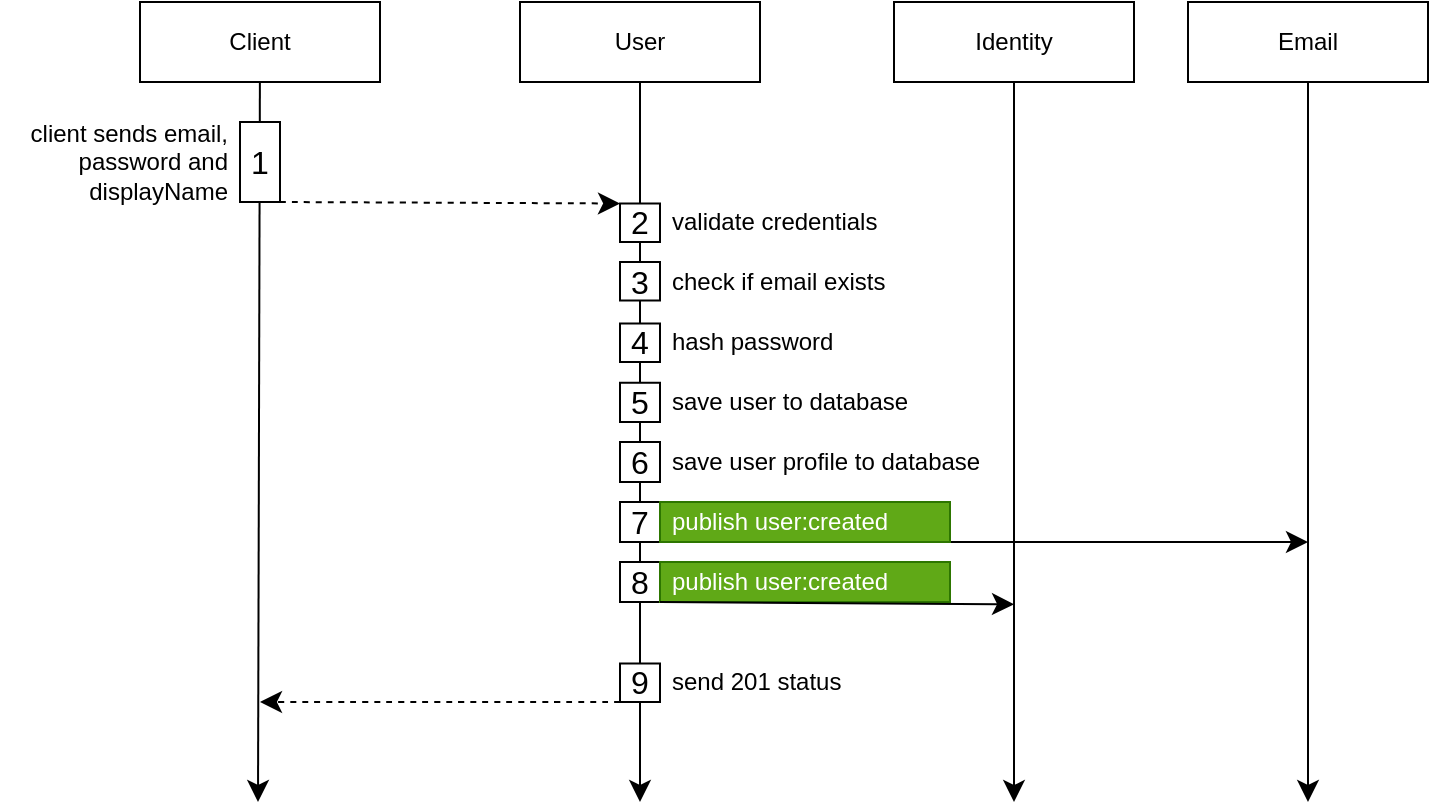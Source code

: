 <mxfile version="22.1.18" type="device" pages="4">
  <diagram name="✅ /register" id="n4RXiYb7iekZJmX982mG">
    <mxGraphModel dx="600" dy="3594" grid="1" gridSize="10" guides="1" tooltips="1" connect="1" arrows="1" fold="1" page="0" pageScale="1" pageWidth="827" pageHeight="1169" background="none" math="0" shadow="0">
      <root>
        <mxCell id="DcINIHE9Md0JuFdxifOZ-0" />
        <mxCell id="DcINIHE9Md0JuFdxifOZ-1" parent="DcINIHE9Md0JuFdxifOZ-0" />
        <mxCell id="QFU8cy6q5ti2VS8Cwsc9-1" style="edgeStyle=none;curved=1;rounded=0;orthogonalLoop=1;jettySize=auto;html=1;fontSize=12;startSize=8;endSize=8;fontFamily=Helvetica;" parent="DcINIHE9Md0JuFdxifOZ-1" source="QFU8cy6q5ti2VS8Cwsc9-0" edge="1">
          <mxGeometry relative="1" as="geometry">
            <mxPoint x="169" y="-2520" as="targetPoint" />
          </mxGeometry>
        </mxCell>
        <mxCell id="QFU8cy6q5ti2VS8Cwsc9-0" value="Client" style="rounded=0;whiteSpace=wrap;html=1;fontFamily=Helvetica;" parent="DcINIHE9Md0JuFdxifOZ-1" vertex="1">
          <mxGeometry x="110" y="-2920" width="120" height="40" as="geometry" />
        </mxCell>
        <mxCell id="QFU8cy6q5ti2VS8Cwsc9-4" style="edgeStyle=none;curved=1;rounded=0;orthogonalLoop=1;jettySize=auto;html=1;fontSize=12;startSize=8;endSize=8;fontFamily=Helvetica;" parent="DcINIHE9Md0JuFdxifOZ-1" source="QFU8cy6q5ti2VS8Cwsc9-2" edge="1">
          <mxGeometry relative="1" as="geometry">
            <mxPoint x="360" y="-2520" as="targetPoint" />
          </mxGeometry>
        </mxCell>
        <mxCell id="QFU8cy6q5ti2VS8Cwsc9-2" value="User" style="rounded=0;whiteSpace=wrap;html=1;fontFamily=Helvetica;" parent="DcINIHE9Md0JuFdxifOZ-1" vertex="1">
          <mxGeometry x="300" y="-2920" width="120" height="40" as="geometry" />
        </mxCell>
        <mxCell id="QFU8cy6q5ti2VS8Cwsc9-5" style="edgeStyle=none;curved=1;rounded=0;orthogonalLoop=1;jettySize=auto;html=1;fontSize=12;startSize=8;endSize=8;fontFamily=Helvetica;" parent="DcINIHE9Md0JuFdxifOZ-1" source="QFU8cy6q5ti2VS8Cwsc9-3" edge="1">
          <mxGeometry relative="1" as="geometry">
            <mxPoint x="547" y="-2520" as="targetPoint" />
          </mxGeometry>
        </mxCell>
        <mxCell id="QFU8cy6q5ti2VS8Cwsc9-3" value="Identity" style="rounded=0;whiteSpace=wrap;html=1;fontFamily=Helvetica;" parent="DcINIHE9Md0JuFdxifOZ-1" vertex="1">
          <mxGeometry x="487" y="-2920" width="120" height="40" as="geometry" />
        </mxCell>
        <mxCell id="gwxwzvbnGM9TcDCXfKu9-2" value="validate credentials" style="text;html=1;strokeColor=none;fillColor=none;align=left;verticalAlign=middle;whiteSpace=wrap;rounded=0;fontSize=12;fontFamily=Helvetica;spacingLeft=4;" parent="DcINIHE9Md0JuFdxifOZ-1" vertex="1">
          <mxGeometry x="370" y="-2819.62" width="145" height="20" as="geometry" />
        </mxCell>
        <mxCell id="-JjzeGY5DmQqjHO0HbsP-1" style="edgeStyle=none;curved=1;rounded=0;orthogonalLoop=1;jettySize=auto;html=1;entryX=0;entryY=0.5;entryDx=0;entryDy=0;fontSize=12;startSize=8;endSize=8;fontFamily=Helvetica;" parent="DcINIHE9Md0JuFdxifOZ-1" edge="1">
          <mxGeometry relative="1" as="geometry">
            <mxPoint x="357.0" y="-2599.25" as="sourcePoint" />
            <mxPoint x="357.0" y="-2599.25" as="targetPoint" />
          </mxGeometry>
        </mxCell>
        <mxCell id="aDpPlxbRU-LtX5YqkH5g-9" style="edgeStyle=none;curved=1;rounded=0;orthogonalLoop=1;jettySize=auto;html=1;entryX=0;entryY=0;entryDx=0;entryDy=0;fontSize=12;startSize=8;endSize=8;exitX=1;exitY=1;exitDx=0;exitDy=0;dashed=1;fontFamily=Helvetica;" parent="DcINIHE9Md0JuFdxifOZ-1" source="aDpPlxbRU-LtX5YqkH5g-2" target="aDpPlxbRU-LtX5YqkH5g-4" edge="1">
          <mxGeometry relative="1" as="geometry" />
        </mxCell>
        <mxCell id="aDpPlxbRU-LtX5YqkH5g-4" value="2" style="rounded=0;whiteSpace=wrap;html=1;fontSize=16;fontFamily=Helvetica;" parent="DcINIHE9Md0JuFdxifOZ-1" vertex="1">
          <mxGeometry x="350" y="-2819.25" width="20" height="19.25" as="geometry" />
        </mxCell>
        <mxCell id="aDpPlxbRU-LtX5YqkH5g-39" style="edgeStyle=none;curved=1;rounded=0;orthogonalLoop=1;jettySize=auto;html=1;fontSize=12;startSize=8;endSize=8;exitX=0;exitY=1;exitDx=0;exitDy=0;dashed=1;fontFamily=Helvetica;" parent="DcINIHE9Md0JuFdxifOZ-1" source="aDpPlxbRU-LtX5YqkH5g-35" edge="1">
          <mxGeometry relative="1" as="geometry">
            <mxPoint x="170" y="-2570" as="targetPoint" />
            <mxPoint x="367" y="-2569.25" as="sourcePoint" />
          </mxGeometry>
        </mxCell>
        <mxCell id="aDpPlxbRU-LtX5YqkH5g-35" value="9" style="rounded=0;whiteSpace=wrap;html=1;fontSize=16;fontFamily=Helvetica;" parent="DcINIHE9Md0JuFdxifOZ-1" vertex="1">
          <mxGeometry x="350" y="-2589.25" width="20" height="19.25" as="geometry" />
        </mxCell>
        <mxCell id="aDpPlxbRU-LtX5YqkH5g-36" value="send 201 status" style="text;html=1;strokeColor=none;fillColor=none;align=left;verticalAlign=middle;whiteSpace=wrap;rounded=0;fontSize=12;fontFamily=Helvetica;spacingLeft=4;" parent="DcINIHE9Md0JuFdxifOZ-1" vertex="1">
          <mxGeometry x="370" y="-2590" width="152" height="20" as="geometry" />
        </mxCell>
        <mxCell id="aDpPlxbRU-LtX5YqkH5g-20" value="4" style="rounded=0;whiteSpace=wrap;html=1;fontSize=16;fontFamily=Helvetica;" parent="DcINIHE9Md0JuFdxifOZ-1" vertex="1">
          <mxGeometry x="350" y="-2759.25" width="20" height="19.25" as="geometry" />
        </mxCell>
        <mxCell id="aDpPlxbRU-LtX5YqkH5g-21" value="hash password" style="text;html=1;strokeColor=none;fillColor=none;align=left;verticalAlign=middle;whiteSpace=wrap;rounded=0;fontSize=12;fontFamily=Helvetica;spacingLeft=4;" parent="DcINIHE9Md0JuFdxifOZ-1" vertex="1">
          <mxGeometry x="370" y="-2759.62" width="145" height="20" as="geometry" />
        </mxCell>
        <mxCell id="Fc94_zL-ht2QpQ9U8r5v-6" style="edgeStyle=none;curved=1;rounded=0;orthogonalLoop=1;jettySize=auto;html=1;exitX=1;exitY=1;exitDx=0;exitDy=0;fontSize=12;startSize=8;endSize=8;entryX=0;entryY=0;entryDx=0;entryDy=0;" parent="DcINIHE9Md0JuFdxifOZ-1" source="aDpPlxbRU-LtX5YqkH5g-12" edge="1">
          <mxGeometry relative="1" as="geometry">
            <mxPoint x="694" y="-2650" as="targetPoint" />
            <mxPoint x="392" y="-2650" as="sourcePoint" />
          </mxGeometry>
        </mxCell>
        <mxCell id="aDpPlxbRU-LtX5YqkH5g-12" value="7" style="rounded=0;whiteSpace=wrap;html=1;fontSize=16;fontFamily=Helvetica;" parent="DcINIHE9Md0JuFdxifOZ-1" vertex="1">
          <mxGeometry x="350" y="-2670" width="20" height="20" as="geometry" />
        </mxCell>
        <mxCell id="aDpPlxbRU-LtX5YqkH5g-13" value="publish user:created&amp;nbsp;" style="text;html=1;strokeColor=#2D7600;fillColor=#60a917;align=left;verticalAlign=middle;whiteSpace=wrap;rounded=0;fontSize=12;fontFamily=Helvetica;spacingLeft=4;fontColor=#ffffff;" parent="DcINIHE9Md0JuFdxifOZ-1" vertex="1">
          <mxGeometry x="370" y="-2670" width="145" height="20" as="geometry" />
        </mxCell>
        <mxCell id="Fc94_zL-ht2QpQ9U8r5v-1" value="8" style="rounded=0;whiteSpace=wrap;html=1;fontSize=16;fontFamily=Helvetica;container=0;" parent="DcINIHE9Md0JuFdxifOZ-1" vertex="1">
          <mxGeometry x="350" y="-2640" width="20" height="20" as="geometry" />
        </mxCell>
        <mxCell id="Fc94_zL-ht2QpQ9U8r5v-2" value="publish user:created&amp;nbsp;" style="text;html=1;strokeColor=#2D7600;fillColor=#60a917;align=left;verticalAlign=middle;whiteSpace=wrap;rounded=0;fontSize=12;fontFamily=Helvetica;container=0;spacingLeft=4;fontColor=#ffffff;" parent="DcINIHE9Md0JuFdxifOZ-1" vertex="1">
          <mxGeometry x="370" y="-2640" width="145" height="20" as="geometry" />
        </mxCell>
        <mxCell id="aDpPlxbRU-LtX5YqkH5g-29" style="edgeStyle=none;curved=1;rounded=0;orthogonalLoop=1;jettySize=auto;html=1;exitX=1;exitY=1;exitDx=0;exitDy=0;entryX=0;entryY=0;entryDx=0;entryDy=0;fontSize=12;startSize=8;endSize=8;fontFamily=Helvetica;" parent="DcINIHE9Md0JuFdxifOZ-1" source="Fc94_zL-ht2QpQ9U8r5v-1" edge="1">
          <mxGeometry relative="1" as="geometry">
            <mxPoint x="392" y="-2620" as="sourcePoint" />
            <mxPoint x="547" y="-2618.88" as="targetPoint" />
          </mxGeometry>
        </mxCell>
        <mxCell id="Fc94_zL-ht2QpQ9U8r5v-5" style="edgeStyle=none;curved=1;rounded=0;orthogonalLoop=1;jettySize=auto;html=1;fontSize=12;startSize=8;endSize=8;" parent="DcINIHE9Md0JuFdxifOZ-1" source="Fc94_zL-ht2QpQ9U8r5v-4" edge="1">
          <mxGeometry relative="1" as="geometry">
            <mxPoint x="694" y="-2520" as="targetPoint" />
          </mxGeometry>
        </mxCell>
        <mxCell id="Fc94_zL-ht2QpQ9U8r5v-4" value="Email" style="rounded=0;whiteSpace=wrap;html=1;fontFamily=Helvetica;" parent="DcINIHE9Md0JuFdxifOZ-1" vertex="1">
          <mxGeometry x="634" y="-2920" width="120" height="40" as="geometry" />
        </mxCell>
        <mxCell id="aDpPlxbRU-LtX5YqkH5g-23" value="5" style="rounded=0;whiteSpace=wrap;html=1;fontSize=16;fontFamily=Helvetica;" parent="DcINIHE9Md0JuFdxifOZ-1" vertex="1">
          <mxGeometry x="350" y="-2729.62" width="20" height="19.62" as="geometry" />
        </mxCell>
        <mxCell id="aDpPlxbRU-LtX5YqkH5g-24" value="save user to database" style="text;html=1;strokeColor=none;fillColor=none;align=left;verticalAlign=middle;whiteSpace=wrap;rounded=0;fontSize=12;fontFamily=Helvetica;spacingLeft=4;" parent="DcINIHE9Md0JuFdxifOZ-1" vertex="1">
          <mxGeometry x="370" y="-2729.81" width="145" height="20" as="geometry" />
        </mxCell>
        <mxCell id="ynQLacg2qUebnxrFnXKf-1" value="6" style="rounded=0;whiteSpace=wrap;html=1;fontSize=16;fontFamily=Helvetica;" parent="DcINIHE9Md0JuFdxifOZ-1" vertex="1">
          <mxGeometry x="350" y="-2700" width="20" height="20" as="geometry" />
        </mxCell>
        <mxCell id="ynQLacg2qUebnxrFnXKf-2" value="save user profile to database" style="text;html=1;fillColor=none;align=left;verticalAlign=middle;whiteSpace=wrap;rounded=0;fontSize=12;fontFamily=Helvetica;spacingLeft=4;" parent="DcINIHE9Md0JuFdxifOZ-1" vertex="1">
          <mxGeometry x="370" y="-2700" width="165" height="20" as="geometry" />
        </mxCell>
        <mxCell id="ynQLacg2qUebnxrFnXKf-3" style="edgeStyle=none;curved=1;rounded=0;orthogonalLoop=1;jettySize=auto;html=1;exitX=1;exitY=0.75;exitDx=0;exitDy=0;fontSize=12;startSize=8;endSize=8;" parent="DcINIHE9Md0JuFdxifOZ-1" source="ynQLacg2qUebnxrFnXKf-1" target="ynQLacg2qUebnxrFnXKf-1" edge="1">
          <mxGeometry relative="1" as="geometry" />
        </mxCell>
        <mxCell id="aDpPlxbRU-LtX5YqkH5g-15" value="3" style="rounded=0;whiteSpace=wrap;html=1;fontSize=16;fontFamily=Helvetica;" parent="DcINIHE9Md0JuFdxifOZ-1" vertex="1">
          <mxGeometry x="350" y="-2790" width="20" height="19.25" as="geometry" />
        </mxCell>
        <mxCell id="aDpPlxbRU-LtX5YqkH5g-17" value="check if email exists" style="text;html=1;strokeColor=none;fillColor=none;align=left;verticalAlign=middle;whiteSpace=wrap;rounded=0;fontSize=12;fontFamily=Helvetica;spacingLeft=4;" parent="DcINIHE9Md0JuFdxifOZ-1" vertex="1">
          <mxGeometry x="370" y="-2790.38" width="145" height="20" as="geometry" />
        </mxCell>
        <mxCell id="Rpn8YX2OmCidEw6mDE1J-1" style="edgeStyle=none;curved=1;rounded=0;orthogonalLoop=1;jettySize=auto;html=1;exitX=1;exitY=0.5;exitDx=0;exitDy=0;fontSize=12;startSize=8;endSize=8;" parent="DcINIHE9Md0JuFdxifOZ-1" source="aDpPlxbRU-LtX5YqkH5g-4" target="aDpPlxbRU-LtX5YqkH5g-4" edge="1">
          <mxGeometry relative="1" as="geometry" />
        </mxCell>
        <mxCell id="1SiXSLJkxfQEVCnoLtcS-28" value="client sends email, password and&lt;br style=&quot;border-color: var(--border-color);&quot;&gt;&lt;span style=&quot;&quot;&gt;displayName&lt;/span&gt;" style="text;html=1;align=right;verticalAlign=middle;whiteSpace=wrap;rounded=0;fontSize=12;fontFamily=Helvetica;spacingRight=4;labelBackgroundColor=none;" parent="DcINIHE9Md0JuFdxifOZ-1" vertex="1">
          <mxGeometry x="40" y="-2860" width="120" height="40" as="geometry" />
        </mxCell>
        <mxCell id="aDpPlxbRU-LtX5YqkH5g-2" value="1" style="rounded=0;whiteSpace=wrap;html=1;fontSize=16;fontFamily=Helvetica;" parent="DcINIHE9Md0JuFdxifOZ-1" vertex="1">
          <mxGeometry x="160" y="-2860" width="20" height="40" as="geometry" />
        </mxCell>
      </root>
    </mxGraphModel>
  </diagram>
  <diagram id="qkOOW3p0oujMwDbJF43H" name="✅ /me">
    <mxGraphModel dx="780" dy="1712" grid="1" gridSize="10" guides="1" tooltips="1" connect="1" arrows="1" fold="1" page="0" pageScale="1" pageWidth="827" pageHeight="1169" math="0" shadow="0">
      <root>
        <mxCell id="0" />
        <mxCell id="1" parent="0" />
        <mxCell id="zeNma_by0tcVsznyShqb-4" style="edgeStyle=none;curved=1;rounded=0;orthogonalLoop=1;jettySize=auto;html=1;fontSize=12;startSize=8;endSize=8;fontFamily=Helvetica;" parent="1" source="zeNma_by0tcVsznyShqb-1" edge="1">
          <mxGeometry relative="1" as="geometry">
            <mxPoint x="180" y="-920" as="targetPoint" />
          </mxGeometry>
        </mxCell>
        <mxCell id="zeNma_by0tcVsznyShqb-1" value="Client" style="rounded=0;whiteSpace=wrap;html=1;fontFamily=Helvetica;" parent="1" vertex="1">
          <mxGeometry x="120" y="-1170" width="120" height="40" as="geometry" />
        </mxCell>
        <mxCell id="zeNma_by0tcVsznyShqb-6" style="edgeStyle=none;curved=1;rounded=0;orthogonalLoop=1;jettySize=auto;html=1;fontSize=12;startSize=8;endSize=8;fontFamily=Helvetica;" parent="1" source="zeNma_by0tcVsznyShqb-3" edge="1">
          <mxGeometry relative="1" as="geometry">
            <mxPoint x="455" y="-920" as="targetPoint" />
          </mxGeometry>
        </mxCell>
        <mxCell id="zeNma_by0tcVsznyShqb-3" value="User" style="rounded=0;whiteSpace=wrap;html=1;fontFamily=Helvetica;" parent="1" vertex="1">
          <mxGeometry x="395" y="-1170" width="120" height="40" as="geometry" />
        </mxCell>
        <mxCell id="FFp1TGznygiZZA5B6Qv5-2" value="sends a request get /me" style="text;html=1;strokeColor=none;fillColor=none;align=right;verticalAlign=middle;whiteSpace=wrap;rounded=0;fontSize=12;fontFamily=Helvetica;spacingRight=4;" parent="1" vertex="1">
          <mxGeometry x="50" y="-1110" width="120" height="30" as="geometry" />
        </mxCell>
        <mxCell id="lxoVpjz4p4-hPzR8mut3-5" style="edgeStyle=none;curved=1;rounded=0;orthogonalLoop=1;jettySize=auto;html=1;exitX=1;exitY=1;exitDx=0;exitDy=0;entryX=0;entryY=0;entryDx=0;entryDy=0;fontSize=12;startSize=8;endSize=8;fontFamily=Helvetica;" parent="1" source="FFp1TGznygiZZA5B6Qv5-3" target="lxoVpjz4p4-hPzR8mut3-2" edge="1">
          <mxGeometry relative="1" as="geometry" />
        </mxCell>
        <mxCell id="FFp1TGznygiZZA5B6Qv5-3" value="1" style="rounded=0;whiteSpace=wrap;html=1;fontSize=16;fontFamily=Helvetica;" parent="1" vertex="1">
          <mxGeometry x="170" y="-1110" width="20" height="30" as="geometry" />
        </mxCell>
        <mxCell id="lxoVpjz4p4-hPzR8mut3-6" value="" style="group;fontFamily=Helvetica;" parent="1" vertex="1" connectable="0">
          <mxGeometry x="445" y="-1080" width="170" height="30" as="geometry" />
        </mxCell>
        <mxCell id="lxoVpjz4p4-hPzR8mut3-2" value="2" style="rounded=0;whiteSpace=wrap;html=1;fontSize=16;fontFamily=Helvetica;" parent="lxoVpjz4p4-hPzR8mut3-6" vertex="1">
          <mxGeometry y="0.75" width="20" height="29.25" as="geometry" />
        </mxCell>
        <mxCell id="lxoVpjz4p4-hPzR8mut3-3" value="check if user is authenticated" style="text;html=1;strokeColor=none;fillColor=none;align=left;verticalAlign=middle;whiteSpace=wrap;rounded=0;fontSize=12;fontFamily=Helvetica;" parent="lxoVpjz4p4-hPzR8mut3-6" vertex="1">
          <mxGeometry x="25" width="145" height="30" as="geometry" />
        </mxCell>
        <mxCell id="DFqemNS5LXudW9SMYd1e-1" style="edgeStyle=none;curved=1;rounded=0;orthogonalLoop=1;jettySize=auto;html=1;exitX=0;exitY=1;exitDx=0;exitDy=0;fontSize=12;startSize=8;endSize=8;entryX=1;entryY=0;entryDx=0;entryDy=0;fontFamily=Helvetica;" parent="1" source="lxoVpjz4p4-hPzR8mut3-8" target="DFqemNS5LXudW9SMYd1e-2" edge="1">
          <mxGeometry relative="1" as="geometry">
            <mxPoint x="215" y="-1009.8" as="targetPoint" />
          </mxGeometry>
        </mxCell>
        <mxCell id="DFqemNS5LXudW9SMYd1e-3" value="" style="group;fontFamily=Helvetica;" parent="1" vertex="1" connectable="0">
          <mxGeometry x="445" y="-1040" width="170" height="30" as="geometry" />
        </mxCell>
        <mxCell id="lxoVpjz4p4-hPzR8mut3-8" value="3" style="rounded=0;whiteSpace=wrap;html=1;fontSize=16;fontFamily=Helvetica;" parent="DFqemNS5LXudW9SMYd1e-3" vertex="1">
          <mxGeometry y="0.75" width="20" height="29.25" as="geometry" />
        </mxCell>
        <mxCell id="lxoVpjz4p4-hPzR8mut3-9" value="finds user info like email, displayName, etc." style="text;html=1;strokeColor=none;fillColor=none;align=left;verticalAlign=middle;whiteSpace=wrap;rounded=0;fontSize=12;fontFamily=Helvetica;" parent="DFqemNS5LXudW9SMYd1e-3" vertex="1">
          <mxGeometry x="25" width="145" height="30" as="geometry" />
        </mxCell>
        <mxCell id="DFqemNS5LXudW9SMYd1e-2" value="4" style="rounded=0;whiteSpace=wrap;html=1;fontSize=16;fontFamily=Helvetica;" parent="1" vertex="1">
          <mxGeometry x="170" y="-1010" width="20" height="30" as="geometry" />
        </mxCell>
        <mxCell id="DFqemNS5LXudW9SMYd1e-4" value="client will get 401 or currentUser" style="text;html=1;strokeColor=none;fillColor=none;align=right;verticalAlign=middle;whiteSpace=wrap;rounded=0;fontSize=12;fontFamily=Helvetica;spacingRight=4;" parent="1" vertex="1">
          <mxGeometry x="25" y="-1010" width="145" height="30" as="geometry" />
        </mxCell>
      </root>
    </mxGraphModel>
  </diagram>
  <diagram id="4Roz_05XzpMFhvkBFWob" name="/confirm-email">
    <mxGraphModel dx="867" dy="2169" grid="1" gridSize="10" guides="1" tooltips="1" connect="1" arrows="1" fold="1" page="0" pageScale="1" pageWidth="827" pageHeight="1169" math="0" shadow="0">
      <root>
        <mxCell id="0" />
        <mxCell id="1" parent="0" />
        <mxCell id="yQAr02pDaFe2VWgrR58J-1" style="edgeStyle=none;curved=1;rounded=0;orthogonalLoop=1;jettySize=auto;html=1;fontSize=12;startSize=8;endSize=8;fontFamily=Helvetica;verticalAlign=middle;" parent="1" source="yQAr02pDaFe2VWgrR58J-2" edge="1">
          <mxGeometry relative="1" as="geometry">
            <mxPoint x="260" y="-680" as="targetPoint" />
          </mxGeometry>
        </mxCell>
        <mxCell id="yQAr02pDaFe2VWgrR58J-2" value="Client" style="rounded=0;whiteSpace=wrap;html=1;fontFamily=Helvetica;verticalAlign=middle;" parent="1" vertex="1">
          <mxGeometry x="200" y="-1230" width="120" height="40" as="geometry" />
        </mxCell>
        <mxCell id="yQAr02pDaFe2VWgrR58J-3" style="edgeStyle=none;curved=1;rounded=0;orthogonalLoop=1;jettySize=auto;html=1;fontSize=12;startSize=8;endSize=8;fontFamily=Helvetica;verticalAlign=middle;" parent="1" source="yQAr02pDaFe2VWgrR58J-4" edge="1">
          <mxGeometry relative="1" as="geometry">
            <mxPoint x="452" y="-680" as="targetPoint" />
          </mxGeometry>
        </mxCell>
        <mxCell id="yQAr02pDaFe2VWgrR58J-4" value="User" style="rounded=0;whiteSpace=wrap;html=1;fontFamily=Helvetica;verticalAlign=middle;" parent="1" vertex="1">
          <mxGeometry x="392" y="-1230" width="120" height="40" as="geometry" />
        </mxCell>
        <mxCell id="yQAr02pDaFe2VWgrR58J-5" style="edgeStyle=none;curved=1;rounded=0;orthogonalLoop=1;jettySize=auto;html=1;fontSize=12;startSize=8;endSize=8;fontFamily=Helvetica;verticalAlign=middle;" parent="1" source="yQAr02pDaFe2VWgrR58J-6" edge="1">
          <mxGeometry relative="1" as="geometry">
            <mxPoint x="630" y="-680" as="targetPoint" />
          </mxGeometry>
        </mxCell>
        <mxCell id="yQAr02pDaFe2VWgrR58J-6" value="Email" style="rounded=0;whiteSpace=wrap;html=1;fontFamily=Helvetica;verticalAlign=middle;" parent="1" vertex="1">
          <mxGeometry x="572" y="-1230" width="120" height="40" as="geometry" />
        </mxCell>
        <mxCell id="yQAr02pDaFe2VWgrR58J-7" value="validate credentials" style="text;html=1;strokeColor=none;fillColor=none;align=left;verticalAlign=middle;whiteSpace=wrap;rounded=0;fontSize=12;fontFamily=Helvetica;spacingLeft=4;" parent="1" vertex="1">
          <mxGeometry x="462" y="-1140" width="145" height="20" as="geometry" />
        </mxCell>
        <mxCell id="yQAr02pDaFe2VWgrR58J-8" style="edgeStyle=none;curved=1;rounded=0;orthogonalLoop=1;jettySize=auto;html=1;entryX=0;entryY=0.5;entryDx=0;entryDy=0;fontSize=12;startSize=8;endSize=8;fontFamily=Helvetica;verticalAlign=middle;" parent="1" edge="1">
          <mxGeometry relative="1" as="geometry">
            <mxPoint x="442.0" y="-940" as="sourcePoint" />
            <mxPoint x="442.0" y="-940" as="targetPoint" />
          </mxGeometry>
        </mxCell>
        <mxCell id="yQAr02pDaFe2VWgrR58J-9" style="edgeStyle=none;curved=1;rounded=0;orthogonalLoop=1;jettySize=auto;html=1;entryX=0;entryY=0;entryDx=0;entryDy=0;fontSize=12;startSize=8;endSize=8;exitX=1;exitY=1;exitDx=0;exitDy=0;dashed=1;fontFamily=Helvetica;verticalAlign=middle;" parent="1" source="yQAr02pDaFe2VWgrR58J-31" target="yQAr02pDaFe2VWgrR58J-10" edge="1">
          <mxGeometry relative="1" as="geometry" />
        </mxCell>
        <mxCell id="yQAr02pDaFe2VWgrR58J-10" value="2" style="rounded=0;whiteSpace=wrap;html=1;fontSize=16;fontFamily=Helvetica;verticalAlign=middle;" parent="1" vertex="1">
          <mxGeometry x="442" y="-1140" width="20" height="20" as="geometry" />
        </mxCell>
        <mxCell id="yQAr02pDaFe2VWgrR58J-23" style="edgeStyle=none;curved=1;rounded=0;orthogonalLoop=1;jettySize=auto;html=1;exitX=0.5;exitY=1;exitDx=0;exitDy=0;entryX=0;entryY=0;entryDx=0;entryDy=0;fontSize=12;startSize=8;endSize=8;fontFamily=Helvetica;verticalAlign=middle;" parent="1" source="yQAr02pDaFe2VWgrR58J-12" edge="1">
          <mxGeometry relative="1" as="geometry">
            <mxPoint x="617" y="-1000" as="targetPoint" />
          </mxGeometry>
        </mxCell>
        <mxCell id="yQAr02pDaFe2VWgrR58J-24" style="edgeStyle=none;curved=1;rounded=0;orthogonalLoop=1;jettySize=auto;html=1;fontSize=12;startSize=8;endSize=8;exitX=0;exitY=1;exitDx=0;exitDy=0;dashed=1;fontFamily=Helvetica;verticalAlign=middle;" parent="1" source="yQAr02pDaFe2VWgrR58J-25" edge="1">
          <mxGeometry relative="1" as="geometry">
            <mxPoint x="260" y="-970" as="targetPoint" />
            <mxPoint x="452" y="-910" as="sourcePoint" />
          </mxGeometry>
        </mxCell>
        <mxCell id="yQAr02pDaFe2VWgrR58J-25" value="7" style="rounded=0;whiteSpace=wrap;html=1;fontSize=16;fontFamily=Helvetica;verticalAlign=middle;" parent="1" vertex="1">
          <mxGeometry x="442" y="-990" width="20" height="20" as="geometry" />
        </mxCell>
        <mxCell id="yQAr02pDaFe2VWgrR58J-26" value="send 201 status" style="text;html=1;strokeColor=none;fillColor=none;align=left;verticalAlign=middle;whiteSpace=wrap;rounded=0;fontSize=12;fontFamily=Helvetica;spacingLeft=4;" parent="1" vertex="1">
          <mxGeometry x="462" y="-990" width="145" height="20" as="geometry" />
        </mxCell>
        <mxCell id="yQAr02pDaFe2VWgrR58J-75" style="edgeStyle=none;curved=1;rounded=0;orthogonalLoop=1;jettySize=auto;html=1;fontSize=12;startSize=8;endSize=8;fontFamily=Helvetica;verticalAlign=middle;" parent="1" source="yQAr02pDaFe2VWgrR58J-74" edge="1">
          <mxGeometry relative="1" as="geometry">
            <mxPoint x="70" y="-680" as="targetPoint" />
          </mxGeometry>
        </mxCell>
        <mxCell id="yQAr02pDaFe2VWgrR58J-74" value="Gmail" style="rounded=0;whiteSpace=wrap;html=1;fontFamily=Helvetica;verticalAlign=middle;" parent="1" vertex="1">
          <mxGeometry x="10" y="-1230" width="120" height="40" as="geometry" />
        </mxCell>
        <mxCell id="yQAr02pDaFe2VWgrR58J-81" style="edgeStyle=none;curved=1;rounded=0;orthogonalLoop=1;jettySize=auto;html=1;exitX=1;exitY=1;exitDx=0;exitDy=0;fontSize=12;startSize=8;endSize=8;entryX=0;entryY=0;entryDx=0;entryDy=0;fontFamily=Helvetica;verticalAlign=middle;exitPerimeter=0;" parent="1" source="yQAr02pDaFe2VWgrR58J-79" target="yQAr02pDaFe2VWgrR58J-84" edge="1">
          <mxGeometry relative="1" as="geometry">
            <mxPoint x="440" y="-830" as="targetPoint" />
            <mxPoint x="80" y="-870" as="sourcePoint" />
          </mxGeometry>
        </mxCell>
        <mxCell id="yQAr02pDaFe2VWgrR58J-96" style="edgeStyle=none;curved=1;rounded=0;orthogonalLoop=1;jettySize=auto;html=1;exitX=0.5;exitY=1;exitDx=0;exitDy=0;fontSize=12;startSize=8;endSize=8;fontFamily=Helvetica;verticalAlign=middle;" parent="1" source="yQAr02pDaFe2VWgrR58J-94" edge="1">
          <mxGeometry relative="1" as="geometry">
            <mxPoint x="630" y="-760" as="targetPoint" />
          </mxGeometry>
        </mxCell>
        <mxCell id="yQAr02pDaFe2VWgrR58J-30" value="sends email, password and&#xa;displayName" style="text;html=1;strokeColor=none;fillColor=none;align=right;verticalAlign=middle;whiteSpace=wrap;rounded=0;spacingRight=4;" parent="1" vertex="1">
          <mxGeometry x="130" y="-1180" width="120" height="40" as="geometry" />
        </mxCell>
        <mxCell id="yQAr02pDaFe2VWgrR58J-31" value="1" style="rounded=0;whiteSpace=wrap;html=1;fontSize=16;fontFamily=Helvetica;verticalAlign=middle;" parent="1" vertex="1">
          <mxGeometry x="250" y="-1180" width="20" height="40" as="geometry" />
        </mxCell>
        <mxCell id="yQAr02pDaFe2VWgrR58J-15" value="3" style="rounded=0;whiteSpace=wrap;html=1;fontSize=16;fontFamily=Helvetica;verticalAlign=middle;" parent="1" vertex="1">
          <mxGeometry x="442" y="-1110" width="20" height="19.25" as="geometry" />
        </mxCell>
        <mxCell id="yQAr02pDaFe2VWgrR58J-16" value="check if email exists" style="text;html=1;strokeColor=none;fillColor=none;align=left;verticalAlign=middle;whiteSpace=wrap;rounded=0;fontSize=12;fontFamily=Helvetica;spacingLeft=4;" parent="1" vertex="1">
          <mxGeometry x="462" y="-1110.37" width="145" height="20" as="geometry" />
        </mxCell>
        <mxCell id="yQAr02pDaFe2VWgrR58J-18" value="4" style="rounded=0;whiteSpace=wrap;html=1;fontSize=16;fontFamily=Helvetica;verticalAlign=middle;" parent="1" vertex="1">
          <mxGeometry x="442" y="-1079.63" width="20" height="19.25" as="geometry" />
        </mxCell>
        <mxCell id="yQAr02pDaFe2VWgrR58J-19" value="hash password" style="text;html=1;strokeColor=none;fillColor=none;align=left;verticalAlign=middle;whiteSpace=wrap;rounded=0;fontSize=12;fontFamily=Helvetica;spacingLeft=4;" parent="1" vertex="1">
          <mxGeometry x="462" y="-1080" width="145" height="20" as="geometry" />
        </mxCell>
        <mxCell id="yQAr02pDaFe2VWgrR58J-21" value="5" style="rounded=0;whiteSpace=wrap;html=1;fontSize=16;fontFamily=Helvetica;container=0;verticalAlign=middle;" parent="1" vertex="1">
          <mxGeometry x="442" y="-1050" width="20" height="20" as="geometry" />
        </mxCell>
        <mxCell id="yQAr02pDaFe2VWgrR58J-22" value="save user to database" style="text;html=1;strokeColor=none;fillColor=none;align=left;verticalAlign=middle;whiteSpace=wrap;rounded=0;fontSize=12;fontFamily=Helvetica;spacingLeft=4;" parent="1" vertex="1">
          <mxGeometry x="462" y="-1050" width="145" height="20" as="geometry" />
        </mxCell>
        <mxCell id="yQAr02pDaFe2VWgrR58J-12" value="6" style="rounded=0;whiteSpace=wrap;html=1;fontSize=16;fontFamily=Helvetica;verticalAlign=middle;" parent="1" vertex="1">
          <mxGeometry x="442" y="-1020" width="20" height="20" as="geometry" />
        </mxCell>
        <mxCell id="yQAr02pDaFe2VWgrR58J-13" value="publish user:created&amp;nbsp;" style="text;html=1;strokeColor=#005700;fillColor=#008a00;align=left;verticalAlign=middle;whiteSpace=wrap;rounded=0;fontSize=12;fontFamily=Helvetica;spacingLeft=4;fontColor=#ffffff;" parent="1" vertex="1">
          <mxGeometry x="462" y="-1020" width="118" height="20" as="geometry" />
        </mxCell>
        <mxCell id="DvRgQQ3hqZq9wkwrBImo-7" style="edgeStyle=none;curved=1;rounded=0;orthogonalLoop=1;jettySize=auto;html=1;exitX=0;exitY=1;exitDx=0;exitDy=0;entryX=1;entryY=0;entryDx=0;entryDy=0;fontSize=12;startSize=8;endSize=8;" parent="1" source="DvRgQQ3hqZq9wkwrBImo-4" target="DvRgQQ3hqZq9wkwrBImo-5" edge="1">
          <mxGeometry relative="1" as="geometry" />
        </mxCell>
        <mxCell id="DvRgQQ3hqZq9wkwrBImo-8" value="" style="group" parent="1" vertex="1" connectable="0">
          <mxGeometry x="617" y="-1000" width="168" height="30" as="geometry" />
        </mxCell>
        <mxCell id="yQAr02pDaFe2VWgrR58J-27" value="6.1" style="rounded=0;whiteSpace=wrap;html=1;fontSize=16;fontFamily=Helvetica;verticalAlign=middle;" parent="DvRgQQ3hqZq9wkwrBImo-8" vertex="1">
          <mxGeometry width="30" height="30" as="geometry" />
        </mxCell>
        <mxCell id="yQAr02pDaFe2VWgrR58J-28" value="creates a verification email&amp;nbsp;token." style="text;html=1;strokeColor=none;fillColor=none;align=left;verticalAlign=middle;whiteSpace=wrap;rounded=0;fontSize=12;fontFamily=Helvetica;spacingLeft=4;" parent="DvRgQQ3hqZq9wkwrBImo-8" vertex="1">
          <mxGeometry x="30" width="138" height="30" as="geometry" />
        </mxCell>
        <mxCell id="DvRgQQ3hqZq9wkwrBImo-9" value="" style="group" parent="1" vertex="1" connectable="0">
          <mxGeometry x="617" y="-960" width="168" height="20" as="geometry" />
        </mxCell>
        <mxCell id="yQAr02pDaFe2VWgrR58J-59" value="6.2" style="rounded=0;whiteSpace=wrap;html=1;fontSize=16;container=0;fontFamily=Helvetica;verticalAlign=middle;" parent="DvRgQQ3hqZq9wkwrBImo-9" vertex="1">
          <mxGeometry width="30" height="20" as="geometry" />
        </mxCell>
        <mxCell id="yQAr02pDaFe2VWgrR58J-60" value="send the email." style="text;html=1;strokeColor=none;fillColor=none;align=left;verticalAlign=middle;whiteSpace=wrap;rounded=0;fontSize=12;fontFamily=Helvetica;container=0;spacingLeft=4;" parent="DvRgQQ3hqZq9wkwrBImo-9" vertex="1">
          <mxGeometry x="30" width="138" height="20" as="geometry" />
        </mxCell>
        <mxCell id="DvRgQQ3hqZq9wkwrBImo-10" style="edgeStyle=none;curved=1;rounded=0;orthogonalLoop=1;jettySize=auto;html=1;exitX=0;exitY=1;exitDx=0;exitDy=0;entryX=0;entryY=0;entryDx=0;entryDy=0;fontSize=12;startSize=8;endSize=8;" parent="1" source="yQAr02pDaFe2VWgrR58J-59" target="yQAr02pDaFe2VWgrR58J-80" edge="1">
          <mxGeometry relative="1" as="geometry" />
        </mxCell>
        <mxCell id="DvRgQQ3hqZq9wkwrBImo-11" value="" style="group" parent="1" vertex="1" connectable="0">
          <mxGeometry x="442" y="-910.38" width="165" height="40.38" as="geometry" />
        </mxCell>
        <mxCell id="yQAr02pDaFe2VWgrR58J-72" value="save email-confirmation token" style="text;html=1;strokeColor=none;fillColor=none;align=left;verticalAlign=middle;whiteSpace=wrap;rounded=0;fontSize=12;fontFamily=Helvetica;spacingLeft=4;" parent="DvRgQQ3hqZq9wkwrBImo-11" vertex="1">
          <mxGeometry x="20" width="145" height="40.38" as="geometry" />
        </mxCell>
        <mxCell id="DvRgQQ3hqZq9wkwrBImo-5" value="8" style="rounded=0;whiteSpace=wrap;html=1;fontSize=16;fontFamily=Helvetica;verticalAlign=middle;" parent="DvRgQQ3hqZq9wkwrBImo-11" vertex="1">
          <mxGeometry y="0.767" width="20" height="38.866" as="geometry" />
        </mxCell>
        <mxCell id="FWJXutrZNi6juHhBbPCN-1" value="" style="group" parent="1" vertex="1" connectable="0">
          <mxGeometry x="442" y="-850" width="165" height="20" as="geometry" />
        </mxCell>
        <mxCell id="yQAr02pDaFe2VWgrR58J-84" value="9" style="rounded=0;whiteSpace=wrap;html=1;fontSize=16;fontFamily=Helvetica;verticalAlign=middle;" parent="FWJXutrZNi6juHhBbPCN-1" vertex="1">
          <mxGeometry y="0.37" width="20" height="19.25" as="geometry" />
        </mxCell>
        <mxCell id="yQAr02pDaFe2VWgrR58J-85" value="verify token" style="text;html=1;strokeColor=none;fillColor=none;align=left;verticalAlign=middle;whiteSpace=wrap;rounded=0;fontSize=12;fontFamily=Helvetica;spacingLeft=4;" parent="FWJXutrZNi6juHhBbPCN-1" vertex="1">
          <mxGeometry x="20" width="145" height="20" as="geometry" />
        </mxCell>
        <mxCell id="FWJXutrZNi6juHhBbPCN-2" value="" style="group" parent="1" vertex="1" connectable="0">
          <mxGeometry x="442" y="-820.38" width="165" height="30" as="geometry" />
        </mxCell>
        <mxCell id="yQAr02pDaFe2VWgrR58J-90" value="10" style="rounded=0;whiteSpace=wrap;html=1;fontSize=16;fontFamily=Helvetica;verticalAlign=middle;" parent="FWJXutrZNi6juHhBbPCN-2" vertex="1">
          <mxGeometry width="20" height="30" as="geometry" />
        </mxCell>
        <mxCell id="yQAr02pDaFe2VWgrR58J-91" value="if verified, set is_email_verified = true" style="text;html=1;strokeColor=none;fillColor=none;align=left;verticalAlign=middle;whiteSpace=wrap;rounded=0;fontSize=12;fontFamily=Helvetica;spacingLeft=4;" parent="FWJXutrZNi6juHhBbPCN-2" vertex="1">
          <mxGeometry x="20" width="145" height="30" as="geometry" />
        </mxCell>
        <mxCell id="FWJXutrZNi6juHhBbPCN-5" value="" style="group" parent="1" vertex="1" connectable="0">
          <mxGeometry x="60" y="-940" width="165" height="90" as="geometry" />
        </mxCell>
        <mxCell id="yQAr02pDaFe2VWgrR58J-79" value="8" style="rounded=0;whiteSpace=wrap;html=1;fontSize=16;fontFamily=Helvetica;verticalAlign=middle;" parent="FWJXutrZNi6juHhBbPCN-5" vertex="1">
          <mxGeometry width="20" height="90" as="geometry" />
        </mxCell>
        <mxCell id="yQAr02pDaFe2VWgrR58J-80" value="clicks link" style="text;html=1;strokeColor=none;fillColor=none;align=left;verticalAlign=middle;whiteSpace=wrap;rounded=0;fontSize=12;fontFamily=Helvetica;spacingLeft=4;" parent="FWJXutrZNi6juHhBbPCN-5" vertex="1">
          <mxGeometry x="20" width="145" height="90" as="geometry" />
        </mxCell>
        <mxCell id="yQAr02pDaFe2VWgrR58J-67" value="publish email:sent" style="text;html=1;strokeColor=#005700;fillColor=#008a00;align=left;verticalAlign=middle;whiteSpace=wrap;rounded=0;fontSize=12;fontFamily=Helvetica;spacingLeft=4;fontColor=#ffffff;" parent="1" vertex="1">
          <mxGeometry x="510" y="-930" width="107" height="20" as="geometry" />
        </mxCell>
        <mxCell id="DvRgQQ3hqZq9wkwrBImo-4" value="6.3" style="rounded=0;whiteSpace=wrap;html=1;fontSize=16;container=0;fontFamily=Helvetica;verticalAlign=middle;" parent="1" vertex="1">
          <mxGeometry x="617" y="-930" width="30" height="20" as="geometry" />
        </mxCell>
        <mxCell id="yQAr02pDaFe2VWgrR58J-94" value="11" style="rounded=0;whiteSpace=wrap;html=1;fontSize=16;fontFamily=Helvetica;verticalAlign=middle;" parent="1" vertex="1">
          <mxGeometry x="442" y="-780.38" width="20" height="20" as="geometry" />
        </mxCell>
        <mxCell id="yQAr02pDaFe2VWgrR58J-95" value="publish user:updated" style="text;html=1;strokeColor=#005700;fillColor=#008a00;align=left;verticalAlign=middle;whiteSpace=wrap;rounded=0;fontSize=12;fontFamily=Helvetica;spacingLeft=4;fontColor=#ffffff;" parent="1" vertex="1">
          <mxGeometry x="462" y="-780.38" width="128" height="20" as="geometry" />
        </mxCell>
      </root>
    </mxGraphModel>
  </diagram>
  <diagram id="oY38kdm5o83EHuReV2T8" name="✅ /verify-password">
    <mxGraphModel dx="780" dy="1712" grid="1" gridSize="10" guides="1" tooltips="1" connect="1" arrows="1" fold="1" page="0" pageScale="1" pageWidth="850" pageHeight="1100" math="0" shadow="0">
      <root>
        <mxCell id="0" />
        <mxCell id="1" parent="0" />
        <mxCell id="sdEwPJp4zkoKklKMmfEP-1" style="edgeStyle=none;curved=1;rounded=0;orthogonalLoop=1;jettySize=auto;html=1;fontSize=12;startSize=8;endSize=8;fontFamily=Helvetica;" parent="1" source="sdEwPJp4zkoKklKMmfEP-2" edge="1">
          <mxGeometry relative="1" as="geometry">
            <mxPoint x="170" y="-920" as="targetPoint" />
          </mxGeometry>
        </mxCell>
        <mxCell id="sdEwPJp4zkoKklKMmfEP-2" value="Identity" style="rounded=0;whiteSpace=wrap;html=1;fontFamily=Helvetica;" parent="1" vertex="1">
          <mxGeometry x="110" y="-1200" width="120" height="40" as="geometry" />
        </mxCell>
        <mxCell id="sdEwPJp4zkoKklKMmfEP-3" style="edgeStyle=none;curved=1;rounded=0;orthogonalLoop=1;jettySize=auto;html=1;fontSize=12;startSize=8;endSize=8;fontFamily=Helvetica;" parent="1" source="sdEwPJp4zkoKklKMmfEP-4" edge="1">
          <mxGeometry relative="1" as="geometry">
            <mxPoint x="450" y="-920" as="targetPoint" />
          </mxGeometry>
        </mxCell>
        <mxCell id="sdEwPJp4zkoKklKMmfEP-4" value="User" style="rounded=0;whiteSpace=wrap;html=1;fontFamily=Helvetica;" parent="1" vertex="1">
          <mxGeometry x="390" y="-1200" width="120" height="40" as="geometry" />
        </mxCell>
        <mxCell id="sdEwPJp4zkoKklKMmfEP-6" style="edgeStyle=none;curved=1;rounded=0;orthogonalLoop=1;jettySize=auto;html=1;exitX=1;exitY=1;exitDx=0;exitDy=0;entryX=0;entryY=0;entryDx=0;entryDy=0;fontSize=12;startSize=8;endSize=8;fontFamily=Helvetica;" parent="1" source="smrDSZM0pcQOYa3LXeEk-6" target="LEW-G3g9cezNZrhg7D1--1" edge="1">
          <mxGeometry relative="1" as="geometry">
            <mxPoint x="180" y="-1080" as="sourcePoint" />
            <mxPoint x="445" y="-1079.25" as="targetPoint" />
          </mxGeometry>
        </mxCell>
        <mxCell id="UAvLwBIKyPuWxdwejclX-7" style="edgeStyle=none;curved=1;rounded=0;orthogonalLoop=1;jettySize=auto;html=1;exitX=0;exitY=1;exitDx=0;exitDy=0;fontSize=12;startSize=8;endSize=8;" parent="1" source="_HuFlXUU0kpVzrusB87L-9" edge="1">
          <mxGeometry relative="1" as="geometry">
            <mxPoint x="170" y="-970" as="targetPoint" />
            <mxPoint x="445" y="-950" as="sourcePoint" />
          </mxGeometry>
        </mxCell>
        <mxCell id="LEW-G3g9cezNZrhg7D1--3" value="" style="group" parent="1" vertex="1" connectable="0">
          <mxGeometry x="440" y="-1080" width="138" height="40" as="geometry" />
        </mxCell>
        <mxCell id="LEW-G3g9cezNZrhg7D1--1" value="2" style="rounded=0;whiteSpace=wrap;html=1;fontSize=16;fontFamily=Helvetica;verticalAlign=middle;" parent="LEW-G3g9cezNZrhg7D1--3" vertex="1">
          <mxGeometry width="20" height="40" as="geometry" />
        </mxCell>
        <mxCell id="LEW-G3g9cezNZrhg7D1--2" value="Check if the user exists, find user from database" style="text;html=1;fillColor=none;align=left;verticalAlign=middle;whiteSpace=wrap;rounded=0;fontSize=12;fontFamily=Helvetica;spacingLeft=4;" parent="LEW-G3g9cezNZrhg7D1--3" vertex="1">
          <mxGeometry x="20" width="118" height="40" as="geometry" />
        </mxCell>
        <mxCell id="_HuFlXUU0kpVzrusB87L-2" value="" style="group" parent="1" vertex="1" connectable="0">
          <mxGeometry x="440" y="-1030" width="138" height="20" as="geometry" />
        </mxCell>
        <mxCell id="_HuFlXUU0kpVzrusB87L-3" value="3" style="rounded=0;whiteSpace=wrap;html=1;fontSize=16;fontFamily=Helvetica;verticalAlign=middle;" parent="_HuFlXUU0kpVzrusB87L-2" vertex="1">
          <mxGeometry width="20" height="20" as="geometry" />
        </mxCell>
        <mxCell id="_HuFlXUU0kpVzrusB87L-4" value="Verify password" style="text;html=1;fillColor=none;align=left;verticalAlign=middle;whiteSpace=wrap;rounded=0;fontSize=12;fontFamily=Helvetica;spacingLeft=4;" parent="_HuFlXUU0kpVzrusB87L-2" vertex="1">
          <mxGeometry x="20" width="118" height="20" as="geometry" />
        </mxCell>
        <mxCell id="_HuFlXUU0kpVzrusB87L-8" value="" style="group" parent="1" vertex="1" connectable="0">
          <mxGeometry x="440" y="-990" width="138" height="20" as="geometry" />
        </mxCell>
        <mxCell id="_HuFlXUU0kpVzrusB87L-9" value="4" style="rounded=0;whiteSpace=wrap;html=1;fontSize=16;fontFamily=Helvetica;verticalAlign=middle;" parent="_HuFlXUU0kpVzrusB87L-8" vertex="1">
          <mxGeometry width="20" height="20" as="geometry" />
        </mxCell>
        <mxCell id="_HuFlXUU0kpVzrusB87L-10" value="send 200 if verified" style="text;html=1;fillColor=none;align=left;verticalAlign=middle;whiteSpace=wrap;rounded=0;fontSize=12;fontFamily=Helvetica;spacingLeft=4;" parent="_HuFlXUU0kpVzrusB87L-8" vertex="1">
          <mxGeometry x="20" width="118" height="20" as="geometry" />
        </mxCell>
        <mxCell id="1z5MWBaqaVlg_9H_56OE-5" value="" style="group" parent="1" vertex="1" connectable="0">
          <mxGeometry x="50" y="-1130" width="137" height="50" as="geometry" />
        </mxCell>
        <mxCell id="smrDSZM0pcQOYa3LXeEk-5" value="send password and email to /verify-password" style="text;html=1;fillColor=none;align=right;verticalAlign=middle;whiteSpace=wrap;rounded=0;fontSize=12;fontFamily=Helvetica;spacingLeft=4;spacingRight=4;" parent="1z5MWBaqaVlg_9H_56OE-5" vertex="1">
          <mxGeometry width="107" height="50" as="geometry" />
        </mxCell>
        <mxCell id="smrDSZM0pcQOYa3LXeEk-6" value="1" style="rounded=0;whiteSpace=wrap;html=1;fontSize=16;container=0;fontFamily=Helvetica;verticalAlign=middle;" parent="1z5MWBaqaVlg_9H_56OE-5" vertex="1">
          <mxGeometry x="107" width="30" height="50" as="geometry" />
        </mxCell>
        <mxCell id="1z5MWBaqaVlg_9H_56OE-3" value="" style="edgeStyle=none;curved=1;rounded=0;orthogonalLoop=1;jettySize=auto;html=1;fontSize=12;startSize=8;endSize=8;" parent="1z5MWBaqaVlg_9H_56OE-5" source="smrDSZM0pcQOYa3LXeEk-6" target="smrDSZM0pcQOYa3LXeEk-5" edge="1">
          <mxGeometry relative="1" as="geometry" />
        </mxCell>
        <mxCell id="1z5MWBaqaVlg_9H_56OE-4" value="" style="edgeStyle=none;curved=1;rounded=0;orthogonalLoop=1;jettySize=auto;html=1;fontSize=12;startSize=8;endSize=8;" parent="1z5MWBaqaVlg_9H_56OE-5" source="smrDSZM0pcQOYa3LXeEk-6" target="smrDSZM0pcQOYa3LXeEk-5" edge="1">
          <mxGeometry relative="1" as="geometry" />
        </mxCell>
      </root>
    </mxGraphModel>
  </diagram>
</mxfile>

